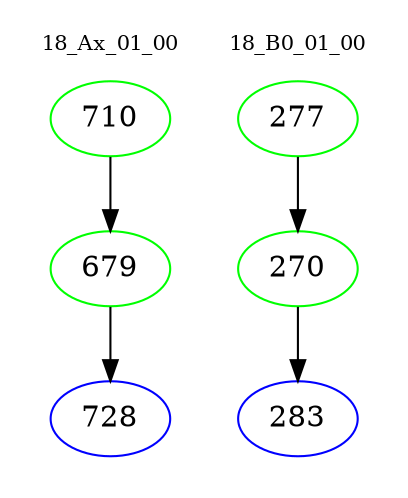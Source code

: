 digraph{
subgraph cluster_0 {
color = white
label = "18_Ax_01_00";
fontsize=10;
T0_710 [label="710", color="green"]
T0_710 -> T0_679 [color="black"]
T0_679 [label="679", color="green"]
T0_679 -> T0_728 [color="black"]
T0_728 [label="728", color="blue"]
}
subgraph cluster_1 {
color = white
label = "18_B0_01_00";
fontsize=10;
T1_277 [label="277", color="green"]
T1_277 -> T1_270 [color="black"]
T1_270 [label="270", color="green"]
T1_270 -> T1_283 [color="black"]
T1_283 [label="283", color="blue"]
}
}
